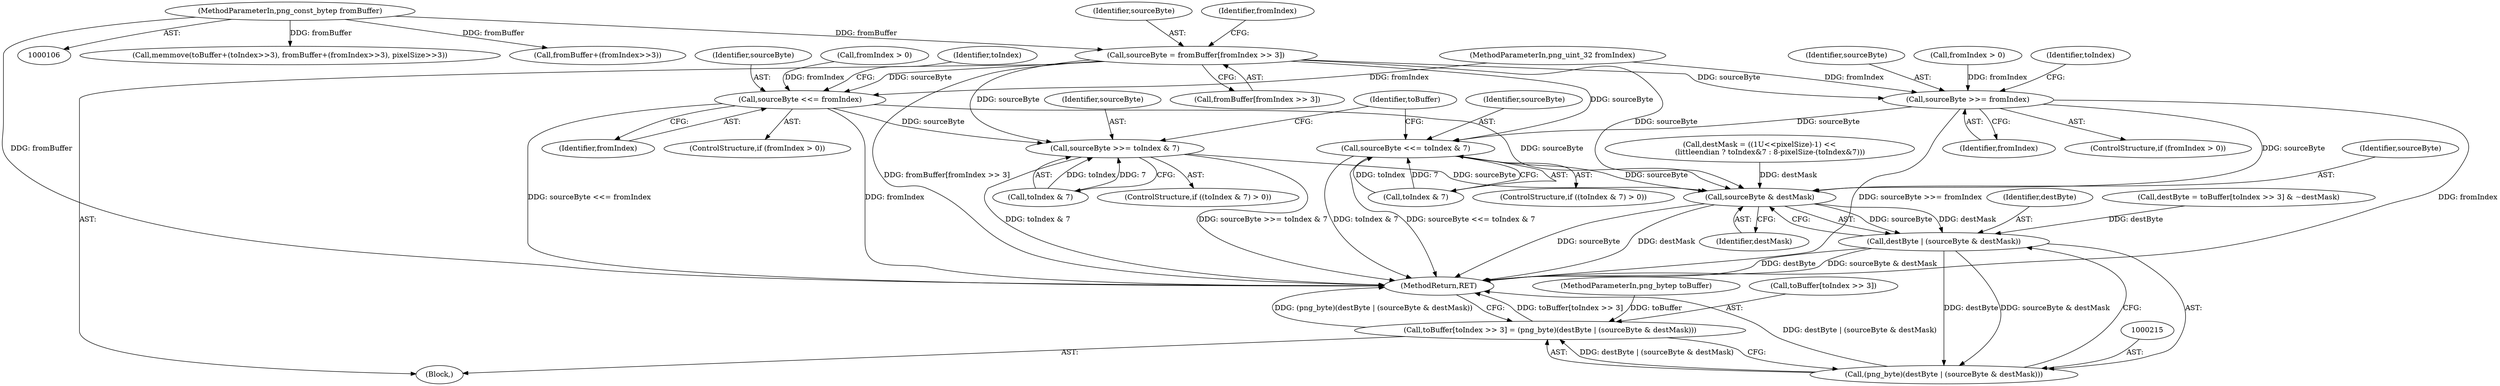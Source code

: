 digraph "0_Android_9d4853418ab2f754c2b63e091c29c5529b8b86ca_119@array" {
"1000157" [label="(Call,sourceByte = fromBuffer[fromIndex >> 3])"];
"1000109" [label="(MethodParameterIn,png_const_bytep fromBuffer)"];
"1000174" [label="(Call,sourceByte >>= fromIndex)"];
"1000183" [label="(Call,sourceByte <<= toIndex & 7)"];
"1000218" [label="(Call,sourceByte & destMask)"];
"1000216" [label="(Call,destByte | (sourceByte & destMask))"];
"1000214" [label="(Call,(png_byte)(destByte | (sourceByte & destMask)))"];
"1000208" [label="(Call,toBuffer[toIndex >> 3] = (png_byte)(destByte | (sourceByte & destMask)))"];
"1000194" [label="(Call,sourceByte <<= fromIndex)"];
"1000203" [label="(Call,sourceByte >>= toIndex & 7)"];
"1000222" [label="(Call,memmove(toBuffer+(toIndex>>3), fromBuffer+(fromIndex>>3), pixelSize>>3))"];
"1000177" [label="(ControlStructure,if ((toIndex & 7) > 0))"];
"1000210" [label="(Identifier,toBuffer)"];
"1000219" [label="(Identifier,sourceByte)"];
"1000203" [label="(Call,sourceByte >>= toIndex & 7)"];
"1000175" [label="(Identifier,sourceByte)"];
"1000124" [label="(Block,)"];
"1000208" [label="(Call,toBuffer[toIndex >> 3] = (png_byte)(destByte | (sourceByte & destMask)))"];
"1000220" [label="(Identifier,destMask)"];
"1000190" [label="(ControlStructure,if (fromIndex > 0))"];
"1000218" [label="(Call,sourceByte & destMask)"];
"1000214" [label="(Call,(png_byte)(destByte | (sourceByte & destMask)))"];
"1000107" [label="(MethodParameterIn,png_bytep toBuffer)"];
"1000228" [label="(Call,fromBuffer+(fromIndex>>3))"];
"1000171" [label="(Call,fromIndex > 0)"];
"1000217" [label="(Identifier,destByte)"];
"1000158" [label="(Identifier,sourceByte)"];
"1000126" [label="(Call,destMask = ((1U<<pixelSize)-1) <<\n         (littleendian ? toIndex&7 : 8-pixelSize-(toIndex&7)))"];
"1000196" [label="(Identifier,fromIndex)"];
"1000183" [label="(Call,sourceByte <<= toIndex & 7)"];
"1000216" [label="(Call,destByte | (sourceByte & destMask))"];
"1000200" [label="(Identifier,toIndex)"];
"1000194" [label="(Call,sourceByte <<= fromIndex)"];
"1000170" [label="(ControlStructure,if (fromIndex > 0))"];
"1000184" [label="(Identifier,sourceByte)"];
"1000205" [label="(Call,toIndex & 7)"];
"1000209" [label="(Call,toBuffer[toIndex >> 3])"];
"1000195" [label="(Identifier,sourceByte)"];
"1000176" [label="(Identifier,fromIndex)"];
"1000165" [label="(Identifier,fromIndex)"];
"1000204" [label="(Identifier,sourceByte)"];
"1000236" [label="(MethodReturn,RET)"];
"1000159" [label="(Call,fromBuffer[fromIndex >> 3])"];
"1000174" [label="(Call,sourceByte >>= fromIndex)"];
"1000157" [label="(Call,sourceByte = fromBuffer[fromIndex >> 3])"];
"1000109" [label="(MethodParameterIn,png_const_bytep fromBuffer)"];
"1000180" [label="(Identifier,toIndex)"];
"1000185" [label="(Call,toIndex & 7)"];
"1000191" [label="(Call,fromIndex > 0)"];
"1000147" [label="(Call,destByte = toBuffer[toIndex >> 3] & ~destMask)"];
"1000197" [label="(ControlStructure,if ((toIndex & 7) > 0))"];
"1000110" [label="(MethodParameterIn,png_uint_32 fromIndex)"];
"1000157" -> "1000124"  [label="AST: "];
"1000157" -> "1000159"  [label="CFG: "];
"1000158" -> "1000157"  [label="AST: "];
"1000159" -> "1000157"  [label="AST: "];
"1000165" -> "1000157"  [label="CFG: "];
"1000157" -> "1000236"  [label="DDG: fromBuffer[fromIndex >> 3]"];
"1000109" -> "1000157"  [label="DDG: fromBuffer"];
"1000157" -> "1000174"  [label="DDG: sourceByte"];
"1000157" -> "1000183"  [label="DDG: sourceByte"];
"1000157" -> "1000194"  [label="DDG: sourceByte"];
"1000157" -> "1000203"  [label="DDG: sourceByte"];
"1000157" -> "1000218"  [label="DDG: sourceByte"];
"1000109" -> "1000106"  [label="AST: "];
"1000109" -> "1000236"  [label="DDG: fromBuffer"];
"1000109" -> "1000222"  [label="DDG: fromBuffer"];
"1000109" -> "1000228"  [label="DDG: fromBuffer"];
"1000174" -> "1000170"  [label="AST: "];
"1000174" -> "1000176"  [label="CFG: "];
"1000175" -> "1000174"  [label="AST: "];
"1000176" -> "1000174"  [label="AST: "];
"1000180" -> "1000174"  [label="CFG: "];
"1000174" -> "1000236"  [label="DDG: fromIndex"];
"1000174" -> "1000236"  [label="DDG: sourceByte >>= fromIndex"];
"1000171" -> "1000174"  [label="DDG: fromIndex"];
"1000110" -> "1000174"  [label="DDG: fromIndex"];
"1000174" -> "1000183"  [label="DDG: sourceByte"];
"1000174" -> "1000218"  [label="DDG: sourceByte"];
"1000183" -> "1000177"  [label="AST: "];
"1000183" -> "1000185"  [label="CFG: "];
"1000184" -> "1000183"  [label="AST: "];
"1000185" -> "1000183"  [label="AST: "];
"1000210" -> "1000183"  [label="CFG: "];
"1000183" -> "1000236"  [label="DDG: toIndex & 7"];
"1000183" -> "1000236"  [label="DDG: sourceByte <<= toIndex & 7"];
"1000185" -> "1000183"  [label="DDG: toIndex"];
"1000185" -> "1000183"  [label="DDG: 7"];
"1000183" -> "1000218"  [label="DDG: sourceByte"];
"1000218" -> "1000216"  [label="AST: "];
"1000218" -> "1000220"  [label="CFG: "];
"1000219" -> "1000218"  [label="AST: "];
"1000220" -> "1000218"  [label="AST: "];
"1000216" -> "1000218"  [label="CFG: "];
"1000218" -> "1000236"  [label="DDG: sourceByte"];
"1000218" -> "1000236"  [label="DDG: destMask"];
"1000218" -> "1000216"  [label="DDG: sourceByte"];
"1000218" -> "1000216"  [label="DDG: destMask"];
"1000203" -> "1000218"  [label="DDG: sourceByte"];
"1000194" -> "1000218"  [label="DDG: sourceByte"];
"1000126" -> "1000218"  [label="DDG: destMask"];
"1000216" -> "1000214"  [label="AST: "];
"1000217" -> "1000216"  [label="AST: "];
"1000214" -> "1000216"  [label="CFG: "];
"1000216" -> "1000236"  [label="DDG: destByte"];
"1000216" -> "1000236"  [label="DDG: sourceByte & destMask"];
"1000216" -> "1000214"  [label="DDG: destByte"];
"1000216" -> "1000214"  [label="DDG: sourceByte & destMask"];
"1000147" -> "1000216"  [label="DDG: destByte"];
"1000214" -> "1000208"  [label="AST: "];
"1000215" -> "1000214"  [label="AST: "];
"1000208" -> "1000214"  [label="CFG: "];
"1000214" -> "1000236"  [label="DDG: destByte | (sourceByte & destMask)"];
"1000214" -> "1000208"  [label="DDG: destByte | (sourceByte & destMask)"];
"1000208" -> "1000124"  [label="AST: "];
"1000209" -> "1000208"  [label="AST: "];
"1000236" -> "1000208"  [label="CFG: "];
"1000208" -> "1000236"  [label="DDG: toBuffer[toIndex >> 3]"];
"1000208" -> "1000236"  [label="DDG: (png_byte)(destByte | (sourceByte & destMask))"];
"1000107" -> "1000208"  [label="DDG: toBuffer"];
"1000194" -> "1000190"  [label="AST: "];
"1000194" -> "1000196"  [label="CFG: "];
"1000195" -> "1000194"  [label="AST: "];
"1000196" -> "1000194"  [label="AST: "];
"1000200" -> "1000194"  [label="CFG: "];
"1000194" -> "1000236"  [label="DDG: sourceByte <<= fromIndex"];
"1000194" -> "1000236"  [label="DDG: fromIndex"];
"1000191" -> "1000194"  [label="DDG: fromIndex"];
"1000110" -> "1000194"  [label="DDG: fromIndex"];
"1000194" -> "1000203"  [label="DDG: sourceByte"];
"1000203" -> "1000197"  [label="AST: "];
"1000203" -> "1000205"  [label="CFG: "];
"1000204" -> "1000203"  [label="AST: "];
"1000205" -> "1000203"  [label="AST: "];
"1000210" -> "1000203"  [label="CFG: "];
"1000203" -> "1000236"  [label="DDG: toIndex & 7"];
"1000203" -> "1000236"  [label="DDG: sourceByte >>= toIndex & 7"];
"1000205" -> "1000203"  [label="DDG: toIndex"];
"1000205" -> "1000203"  [label="DDG: 7"];
}
